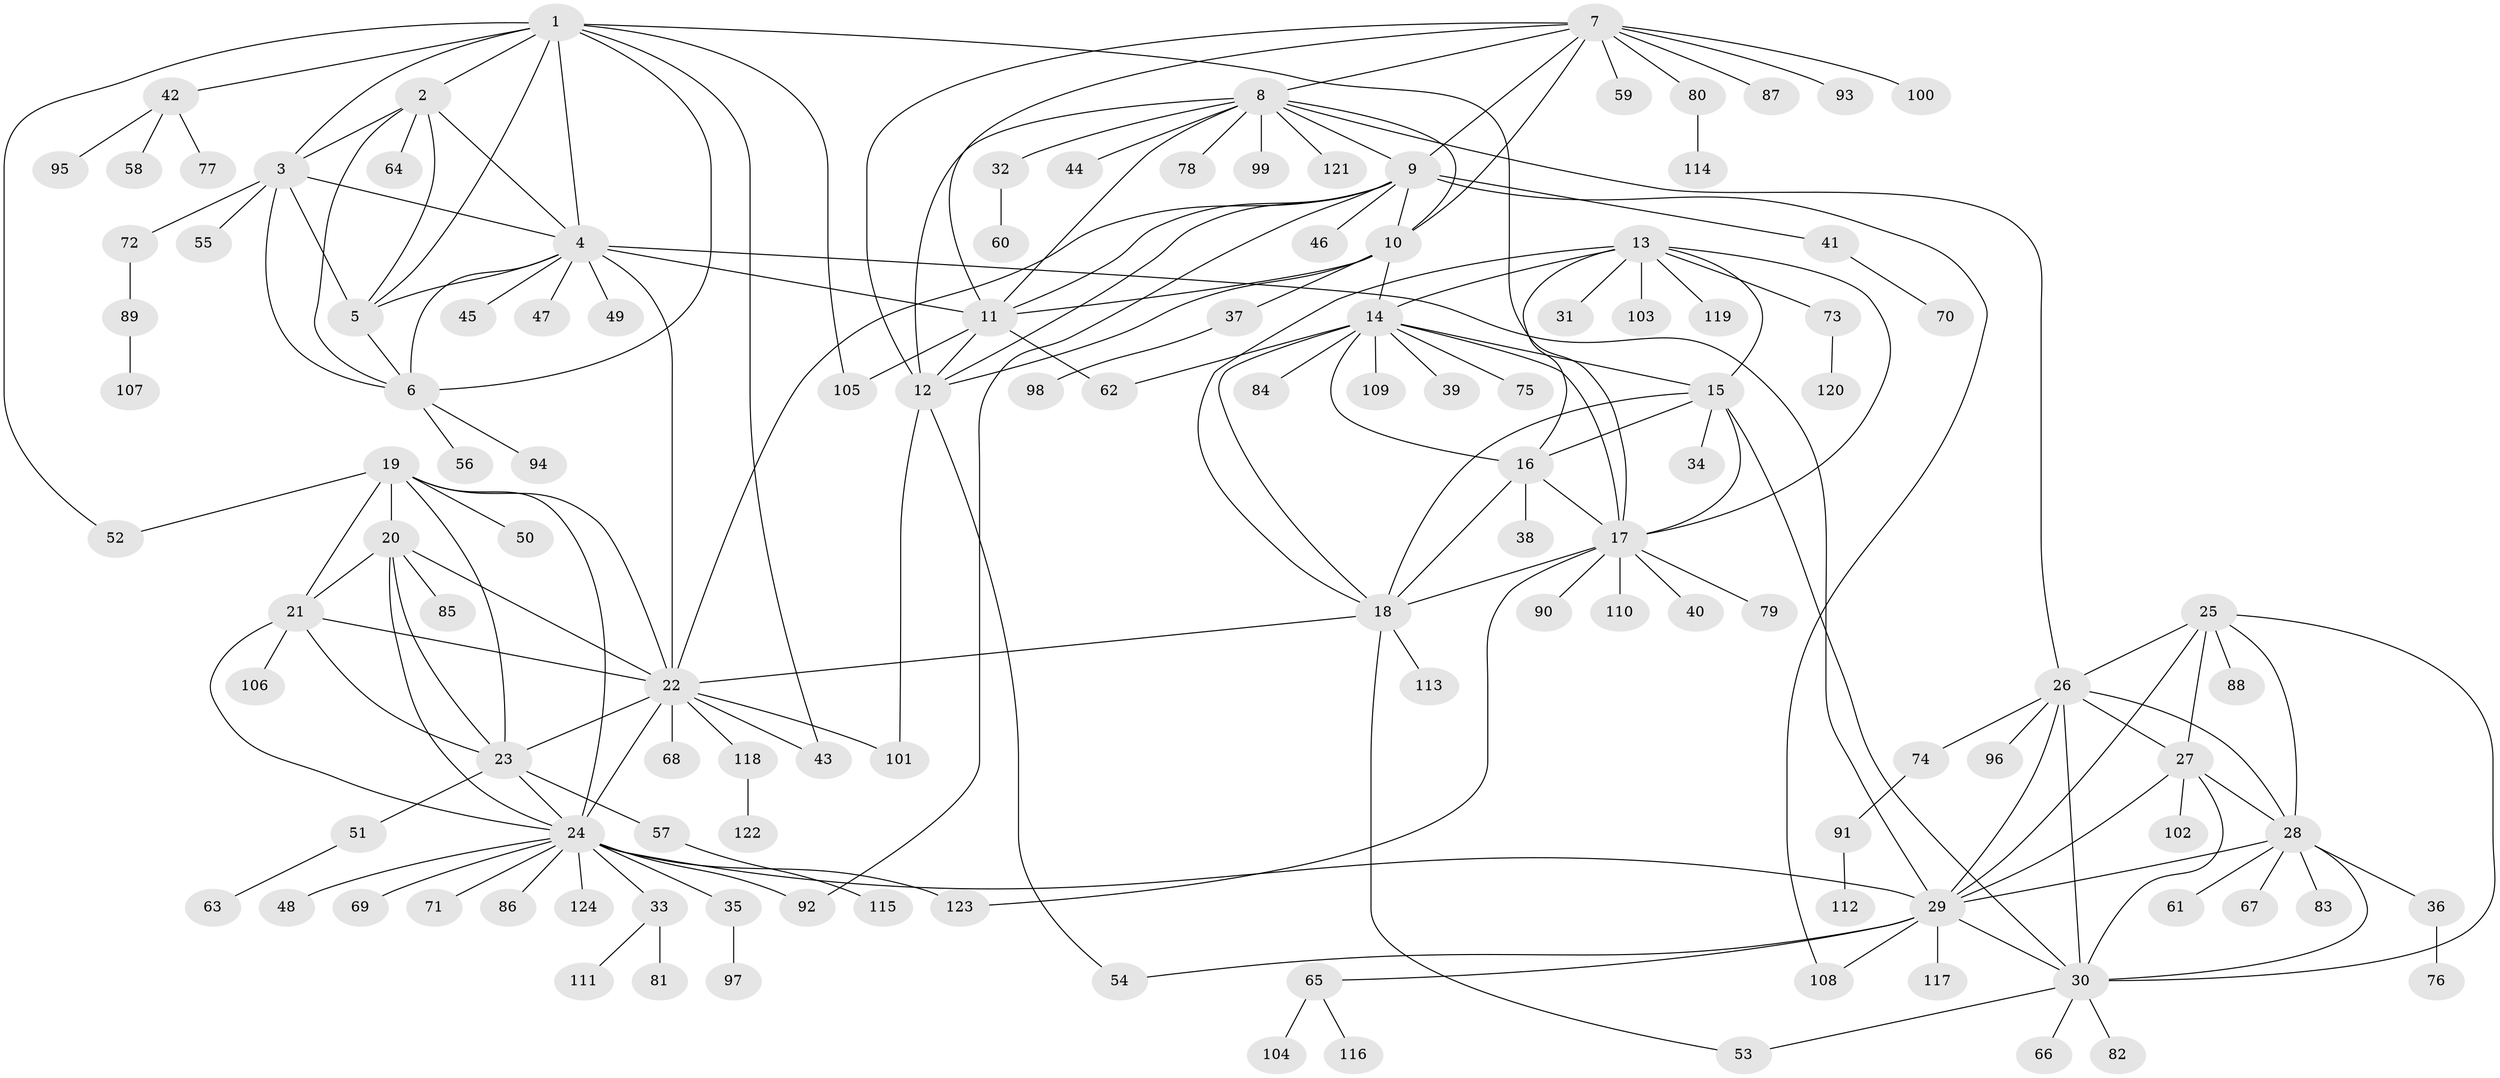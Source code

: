 // Generated by graph-tools (version 1.1) at 2025/37/03/09/25 02:37:27]
// undirected, 124 vertices, 189 edges
graph export_dot {
graph [start="1"]
  node [color=gray90,style=filled];
  1;
  2;
  3;
  4;
  5;
  6;
  7;
  8;
  9;
  10;
  11;
  12;
  13;
  14;
  15;
  16;
  17;
  18;
  19;
  20;
  21;
  22;
  23;
  24;
  25;
  26;
  27;
  28;
  29;
  30;
  31;
  32;
  33;
  34;
  35;
  36;
  37;
  38;
  39;
  40;
  41;
  42;
  43;
  44;
  45;
  46;
  47;
  48;
  49;
  50;
  51;
  52;
  53;
  54;
  55;
  56;
  57;
  58;
  59;
  60;
  61;
  62;
  63;
  64;
  65;
  66;
  67;
  68;
  69;
  70;
  71;
  72;
  73;
  74;
  75;
  76;
  77;
  78;
  79;
  80;
  81;
  82;
  83;
  84;
  85;
  86;
  87;
  88;
  89;
  90;
  91;
  92;
  93;
  94;
  95;
  96;
  97;
  98;
  99;
  100;
  101;
  102;
  103;
  104;
  105;
  106;
  107;
  108;
  109;
  110;
  111;
  112;
  113;
  114;
  115;
  116;
  117;
  118;
  119;
  120;
  121;
  122;
  123;
  124;
  1 -- 2;
  1 -- 3;
  1 -- 4;
  1 -- 5;
  1 -- 6;
  1 -- 17;
  1 -- 42;
  1 -- 43;
  1 -- 52;
  1 -- 105;
  2 -- 3;
  2 -- 4;
  2 -- 5;
  2 -- 6;
  2 -- 64;
  3 -- 4;
  3 -- 5;
  3 -- 6;
  3 -- 55;
  3 -- 72;
  4 -- 5;
  4 -- 6;
  4 -- 11;
  4 -- 22;
  4 -- 29;
  4 -- 45;
  4 -- 47;
  4 -- 49;
  5 -- 6;
  6 -- 56;
  6 -- 94;
  7 -- 8;
  7 -- 9;
  7 -- 10;
  7 -- 11;
  7 -- 12;
  7 -- 59;
  7 -- 80;
  7 -- 87;
  7 -- 93;
  7 -- 100;
  8 -- 9;
  8 -- 10;
  8 -- 11;
  8 -- 12;
  8 -- 26;
  8 -- 32;
  8 -- 44;
  8 -- 78;
  8 -- 99;
  8 -- 121;
  9 -- 10;
  9 -- 11;
  9 -- 12;
  9 -- 22;
  9 -- 41;
  9 -- 46;
  9 -- 92;
  9 -- 108;
  10 -- 11;
  10 -- 12;
  10 -- 14;
  10 -- 37;
  11 -- 12;
  11 -- 62;
  11 -- 105;
  12 -- 54;
  12 -- 101;
  13 -- 14;
  13 -- 15;
  13 -- 16;
  13 -- 17;
  13 -- 18;
  13 -- 31;
  13 -- 73;
  13 -- 103;
  13 -- 119;
  14 -- 15;
  14 -- 16;
  14 -- 17;
  14 -- 18;
  14 -- 39;
  14 -- 62;
  14 -- 75;
  14 -- 84;
  14 -- 109;
  15 -- 16;
  15 -- 17;
  15 -- 18;
  15 -- 30;
  15 -- 34;
  16 -- 17;
  16 -- 18;
  16 -- 38;
  17 -- 18;
  17 -- 40;
  17 -- 79;
  17 -- 90;
  17 -- 110;
  17 -- 123;
  18 -- 22;
  18 -- 53;
  18 -- 113;
  19 -- 20;
  19 -- 21;
  19 -- 22;
  19 -- 23;
  19 -- 24;
  19 -- 50;
  19 -- 52;
  20 -- 21;
  20 -- 22;
  20 -- 23;
  20 -- 24;
  20 -- 85;
  21 -- 22;
  21 -- 23;
  21 -- 24;
  21 -- 106;
  22 -- 23;
  22 -- 24;
  22 -- 43;
  22 -- 68;
  22 -- 101;
  22 -- 118;
  23 -- 24;
  23 -- 51;
  23 -- 57;
  24 -- 29;
  24 -- 33;
  24 -- 35;
  24 -- 48;
  24 -- 69;
  24 -- 71;
  24 -- 86;
  24 -- 92;
  24 -- 123;
  24 -- 124;
  25 -- 26;
  25 -- 27;
  25 -- 28;
  25 -- 29;
  25 -- 30;
  25 -- 88;
  26 -- 27;
  26 -- 28;
  26 -- 29;
  26 -- 30;
  26 -- 74;
  26 -- 96;
  27 -- 28;
  27 -- 29;
  27 -- 30;
  27 -- 102;
  28 -- 29;
  28 -- 30;
  28 -- 36;
  28 -- 61;
  28 -- 67;
  28 -- 83;
  29 -- 30;
  29 -- 54;
  29 -- 65;
  29 -- 108;
  29 -- 117;
  30 -- 53;
  30 -- 66;
  30 -- 82;
  32 -- 60;
  33 -- 81;
  33 -- 111;
  35 -- 97;
  36 -- 76;
  37 -- 98;
  41 -- 70;
  42 -- 58;
  42 -- 77;
  42 -- 95;
  51 -- 63;
  57 -- 115;
  65 -- 104;
  65 -- 116;
  72 -- 89;
  73 -- 120;
  74 -- 91;
  80 -- 114;
  89 -- 107;
  91 -- 112;
  118 -- 122;
}
